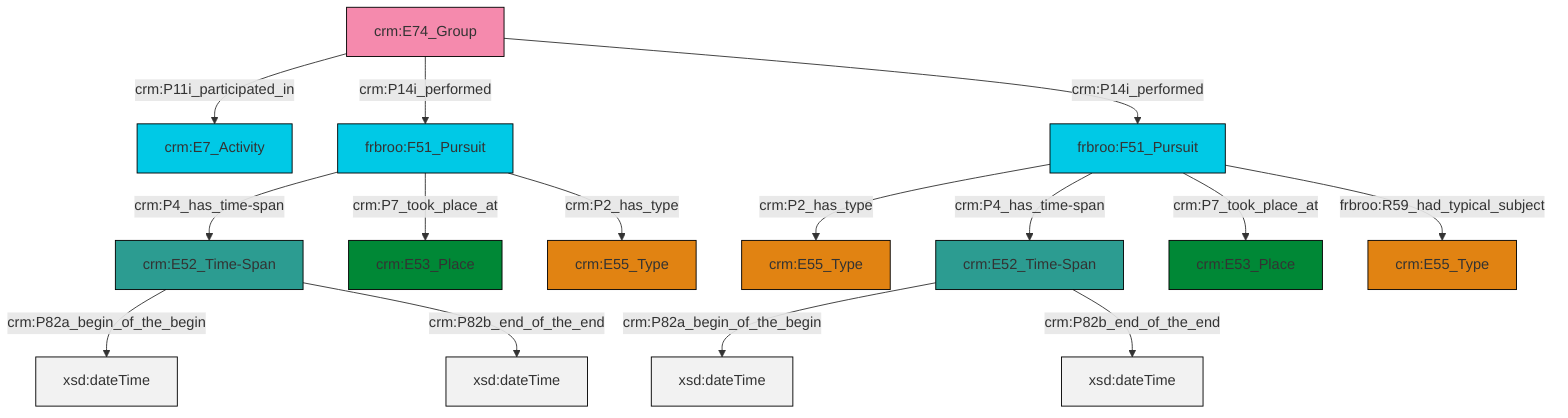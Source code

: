 graph TD
classDef Literal fill:#f2f2f2,stroke:#000000;
classDef CRM_Entity fill:#FFFFFF,stroke:#000000;
classDef Temporal_Entity fill:#00C9E6, stroke:#000000;
classDef Type fill:#E18312, stroke:#000000;
classDef Time-Span fill:#2C9C91, stroke:#000000;
classDef Appellation fill:#FFEB7F, stroke:#000000;
classDef Place fill:#008836, stroke:#000000;
classDef Persistent_Item fill:#B266B2, stroke:#000000;
classDef Conceptual_Object fill:#FFD700, stroke:#000000;
classDef Physical_Thing fill:#D2B48C, stroke:#000000;
classDef Actor fill:#f58aad, stroke:#000000;
classDef PC_Classes fill:#4ce600, stroke:#000000;
classDef Multi fill:#cccccc,stroke:#000000;

0["frbroo:F51_Pursuit"]:::Temporal_Entity -->|crm:P2_has_type| 1["crm:E55_Type"]:::Type
6["crm:E74_Group"]:::Actor -->|crm:P11i_participated_in| 4["crm:E7_Activity"]:::Temporal_Entity
0["frbroo:F51_Pursuit"]:::Temporal_Entity -->|crm:P4_has_time-span| 7["crm:E52_Time-Span"]:::Time-Span
0["frbroo:F51_Pursuit"]:::Temporal_Entity -->|crm:P7_took_place_at| 8["crm:E53_Place"]:::Place
9["crm:E52_Time-Span"]:::Time-Span -->|crm:P82a_begin_of_the_begin| 10[xsd:dateTime]:::Literal
6["crm:E74_Group"]:::Actor -->|crm:P14i_performed| 13["frbroo:F51_Pursuit"]:::Temporal_Entity
9["crm:E52_Time-Span"]:::Time-Span -->|crm:P82b_end_of_the_end| 20[xsd:dateTime]:::Literal
13["frbroo:F51_Pursuit"]:::Temporal_Entity -->|crm:P4_has_time-span| 9["crm:E52_Time-Span"]:::Time-Span
6["crm:E74_Group"]:::Actor -->|crm:P14i_performed| 0["frbroo:F51_Pursuit"]:::Temporal_Entity
13["frbroo:F51_Pursuit"]:::Temporal_Entity -->|crm:P7_took_place_at| 15["crm:E53_Place"]:::Place
13["frbroo:F51_Pursuit"]:::Temporal_Entity -->|crm:P2_has_type| 17["crm:E55_Type"]:::Type
7["crm:E52_Time-Span"]:::Time-Span -->|crm:P82a_begin_of_the_begin| 23[xsd:dateTime]:::Literal
0["frbroo:F51_Pursuit"]:::Temporal_Entity -->|frbroo:R59_had_typical_subject| 2["crm:E55_Type"]:::Type
7["crm:E52_Time-Span"]:::Time-Span -->|crm:P82b_end_of_the_end| 27[xsd:dateTime]:::Literal